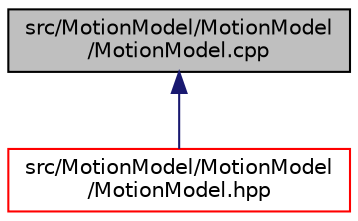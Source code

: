 digraph "src/MotionModel/MotionModel/MotionModel.cpp"
{
 // LATEX_PDF_SIZE
  edge [fontname="Helvetica",fontsize="10",labelfontname="Helvetica",labelfontsize="10"];
  node [fontname="Helvetica",fontsize="10",shape=record];
  Node1 [label="src/MotionModel/MotionModel\l/MotionModel.cpp",height=0.2,width=0.4,color="black", fillcolor="grey75", style="filled", fontcolor="black",tooltip=" "];
  Node1 -> Node2 [dir="back",color="midnightblue",fontsize="10",style="solid",fontname="Helvetica"];
  Node2 [label="src/MotionModel/MotionModel\l/MotionModel.hpp",height=0.2,width=0.4,color="red", fillcolor="white", style="filled",URL="$MotionModel_8hpp.html",tooltip=" "];
}
